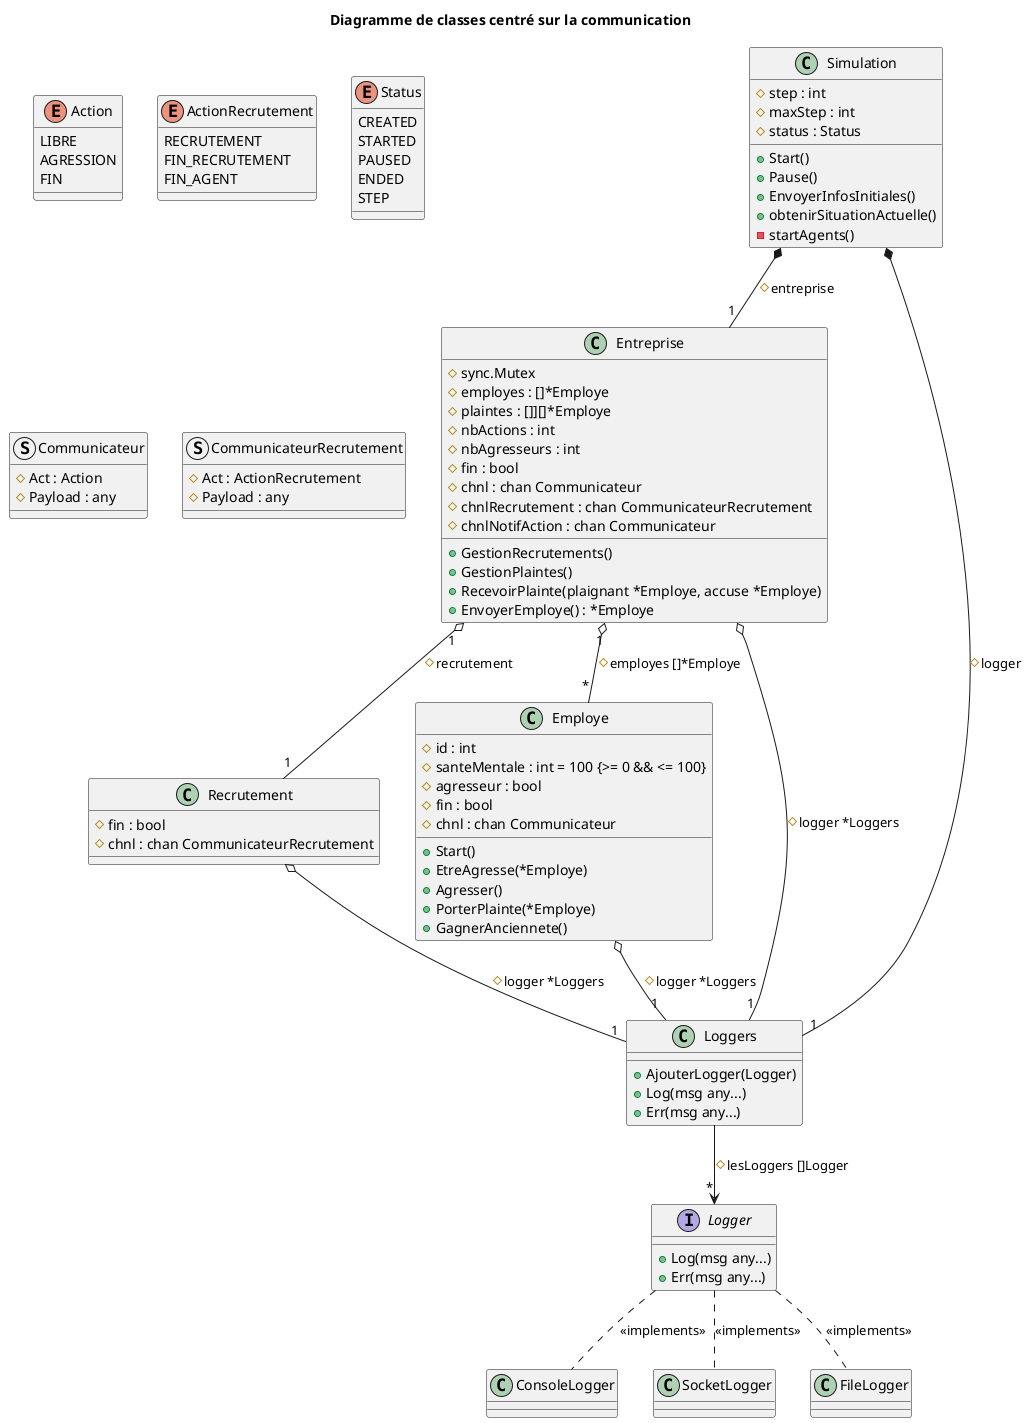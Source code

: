@startuml Diagramme de classes centré sur la communication

'-----------------
' Parametrage

title Diagramme de classes centré sur la communication

'-----------------
' Classes

class Entreprise {
    # sync.Mutex
	# employes : []*Employe
	# plaintes : []][]*Employe
	# nbActions : int
	# nbAgresseurs : int
	# fin : bool
	# chnl : chan Communicateur
	# chnlRecrutement : chan CommunicateurRecrutement
	# chnlNotifAction : chan Communicateur

    + GestionRecrutements() 
    + GestionPlaintes()
    + RecevoirPlainte(plaignant *Employe, accuse *Employe)
    + EnvoyerEmploye() : *Employe
}

class Recrutement {
	# fin : bool
    # chnl : chan CommunicateurRecrutement
}

class Employe {
	# id : int
	# santeMentale : int = 100 {>= 0 && <= 100}
	# agresseur : bool
	# fin : bool
    # chnl : chan Communicateur

    + Start()
    + EtreAgresse(*Employe)
    + Agresser()
    + PorterPlainte(*Employe)
    + GagnerAnciennete()
}

interface Logger {
    + Log(msg any...)
    + Err(msg any...)
}

class Loggers {
    + AjouterLogger(Logger)
    + Log(msg any...)
    + Err(msg any...)
}

class Simulation {
	# step : int
	# maxStep : int
	# status : Status
	+ Start()
	+ Pause()
	+ EnvoyerInfosInitiales()
	+ obtenirSituationActuelle()
	- startAgents()
}


'-----------------
' Enumerations

enum Action {
	LIBRE
	AGRESSION
	FIN
}

enum ActionRecrutement {
	RECRUTEMENT
	FIN_RECRUTEMENT
	FIN_AGENT
}

enum Status {
	CREATED
	STARTED
	PAUSED
	ENDED
	STEP
}

struct Communicateur {
	# Act : Action
    # Payload : any
}

struct CommunicateurRecrutement {
	# Act : ActionRecrutement
    # Payload : any
}

'-----------------
' Relations

Entreprise "1" o-- "*" Employe : # employes []*Employe
Entreprise "1" o-- "1" Recrutement : # recrutement

Simulation *-- "1" Entreprise : # entreprise

Entreprise o-- "1" Loggers : # logger *Loggers
Employe o-- "1" Loggers : # logger *Loggers
Recrutement o-- "1" Loggers : # logger *Loggers
Simulation *-- "1" Loggers : # logger

Loggers --> "*" Logger : # lesLoggers []Logger

Logger .. ConsoleLogger : <<implements>>
Logger .. SocketLogger : <<implements>>
Logger .. FileLogger : <<implements>>
@enduml


' // ------------ SIMULATION ------------

' type SimulationLocker struct {
' 	sync.WaitGroup
' 	sync.Mutex
' }

' type Simulation struct {
' 	ent            Entreprise
' 	pariteInit     float64
' 	nbEmployesInit int
' 	maxStep        int
' 	step           int // Stats
' 	start          time.Time
' 	status         Status // created, started, pause, finished
' 	logger         logger.Loggers
' 	locker         SimulationLocker
' 	agentsLances   bool
' }
